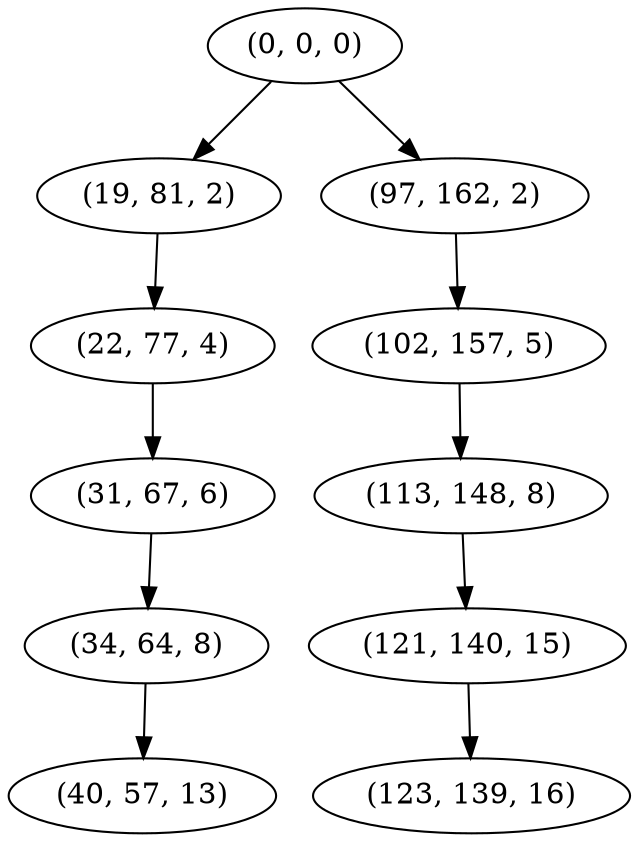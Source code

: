 digraph tree {
    "(0, 0, 0)";
    "(19, 81, 2)";
    "(22, 77, 4)";
    "(31, 67, 6)";
    "(34, 64, 8)";
    "(40, 57, 13)";
    "(97, 162, 2)";
    "(102, 157, 5)";
    "(113, 148, 8)";
    "(121, 140, 15)";
    "(123, 139, 16)";
    "(0, 0, 0)" -> "(19, 81, 2)";
    "(0, 0, 0)" -> "(97, 162, 2)";
    "(19, 81, 2)" -> "(22, 77, 4)";
    "(22, 77, 4)" -> "(31, 67, 6)";
    "(31, 67, 6)" -> "(34, 64, 8)";
    "(34, 64, 8)" -> "(40, 57, 13)";
    "(97, 162, 2)" -> "(102, 157, 5)";
    "(102, 157, 5)" -> "(113, 148, 8)";
    "(113, 148, 8)" -> "(121, 140, 15)";
    "(121, 140, 15)" -> "(123, 139, 16)";
}
